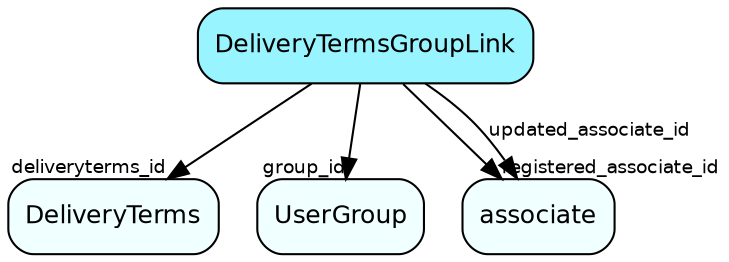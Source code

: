 digraph DeliveryTermsGroupLink  {
node [shape = box style="rounded, filled" fontname = "Helvetica" fontsize = "12" ]
edge [fontname = "Helvetica" fontsize = "9"]

DeliveryTermsGroupLink[fillcolor = "cadetblue1"]
DeliveryTerms[fillcolor = "azure1"]
UserGroup[fillcolor = "azure1"]
associate[fillcolor = "azure1"]
DeliveryTermsGroupLink -> DeliveryTerms [headlabel = "deliveryterms_id"]
DeliveryTermsGroupLink -> UserGroup [headlabel = "group_id"]
DeliveryTermsGroupLink -> associate [headlabel = "registered_associate_id"]
DeliveryTermsGroupLink -> associate [label = "updated_associate_id"]
}
